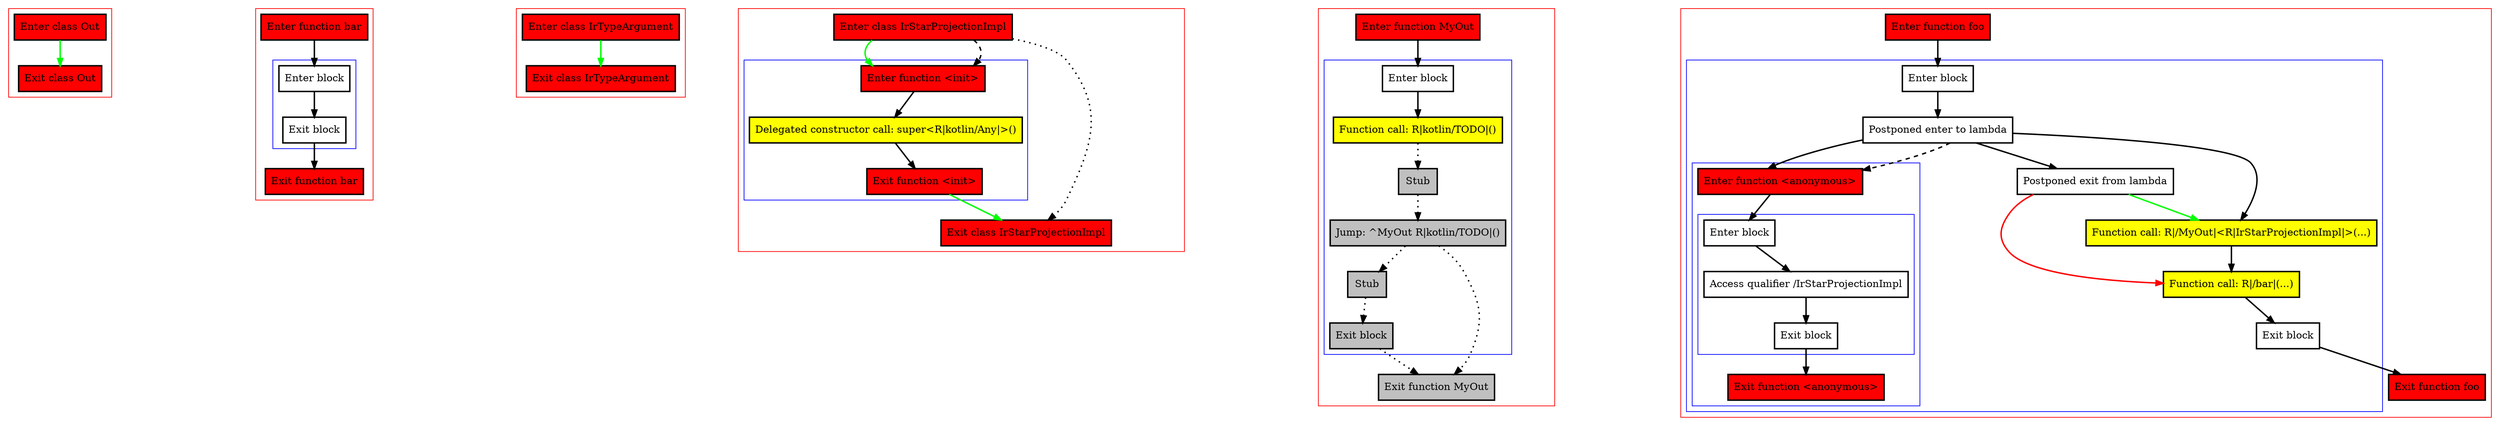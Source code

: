 digraph lambdaReturningObject_kt {
    graph [nodesep=3]
    node [shape=box penwidth=2]
    edge [penwidth=2]

    subgraph cluster_0 {
        color=red
        0 [label="Enter class Out" style="filled" fillcolor=red];
        1 [label="Exit class Out" style="filled" fillcolor=red];
    }
    0 -> {1} [color=green];

    subgraph cluster_1 {
        color=red
        2 [label="Enter function bar" style="filled" fillcolor=red];
        subgraph cluster_2 {
            color=blue
            3 [label="Enter block"];
            4 [label="Exit block"];
        }
        5 [label="Exit function bar" style="filled" fillcolor=red];
    }
    2 -> {3};
    3 -> {4};
    4 -> {5};

    subgraph cluster_3 {
        color=red
        6 [label="Enter class IrTypeArgument" style="filled" fillcolor=red];
        7 [label="Exit class IrTypeArgument" style="filled" fillcolor=red];
    }
    6 -> {7} [color=green];

    subgraph cluster_4 {
        color=red
        8 [label="Enter class IrStarProjectionImpl" style="filled" fillcolor=red];
        subgraph cluster_5 {
            color=blue
            9 [label="Enter function <init>" style="filled" fillcolor=red];
            10 [label="Delegated constructor call: super<R|kotlin/Any|>()" style="filled" fillcolor=yellow];
            11 [label="Exit function <init>" style="filled" fillcolor=red];
        }
        12 [label="Exit class IrStarProjectionImpl" style="filled" fillcolor=red];
    }
    8 -> {9} [color=green];
    8 -> {12} [style=dotted];
    8 -> {9} [style=dashed];
    9 -> {10};
    10 -> {11};
    11 -> {12} [color=green];

    subgraph cluster_6 {
        color=red
        13 [label="Enter function MyOut" style="filled" fillcolor=red];
        subgraph cluster_7 {
            color=blue
            14 [label="Enter block"];
            15 [label="Function call: R|kotlin/TODO|()" style="filled" fillcolor=yellow];
            16 [label="Stub" style="filled" fillcolor=gray];
            17 [label="Jump: ^MyOut R|kotlin/TODO|()" style="filled" fillcolor=gray];
            18 [label="Stub" style="filled" fillcolor=gray];
            19 [label="Exit block" style="filled" fillcolor=gray];
        }
        20 [label="Exit function MyOut" style="filled" fillcolor=gray];
    }
    13 -> {14};
    14 -> {15};
    15 -> {16} [style=dotted];
    16 -> {17} [style=dotted];
    17 -> {18 20} [style=dotted];
    18 -> {19} [style=dotted];
    19 -> {20} [style=dotted];

    subgraph cluster_8 {
        color=red
        21 [label="Enter function foo" style="filled" fillcolor=red];
        subgraph cluster_9 {
            color=blue
            22 [label="Enter block"];
            23 [label="Postponed enter to lambda"];
            subgraph cluster_10 {
                color=blue
                24 [label="Enter function <anonymous>" style="filled" fillcolor=red];
                subgraph cluster_11 {
                    color=blue
                    25 [label="Enter block"];
                    26 [label="Access qualifier /IrStarProjectionImpl"];
                    27 [label="Exit block"];
                }
                28 [label="Exit function <anonymous>" style="filled" fillcolor=red];
            }
            29 [label="Postponed exit from lambda"];
            30 [label="Function call: R|/MyOut|<R|IrStarProjectionImpl|>(...)" style="filled" fillcolor=yellow];
            31 [label="Function call: R|/bar|(...)" style="filled" fillcolor=yellow];
            32 [label="Exit block"];
        }
        33 [label="Exit function foo" style="filled" fillcolor=red];
    }
    21 -> {22};
    22 -> {23};
    23 -> {24 29 30};
    23 -> {24} [style=dashed];
    24 -> {25};
    25 -> {26};
    26 -> {27};
    27 -> {28};
    29 -> {30} [color=green];
    29 -> {31} [color=red];
    30 -> {31};
    31 -> {32};
    32 -> {33};

}
